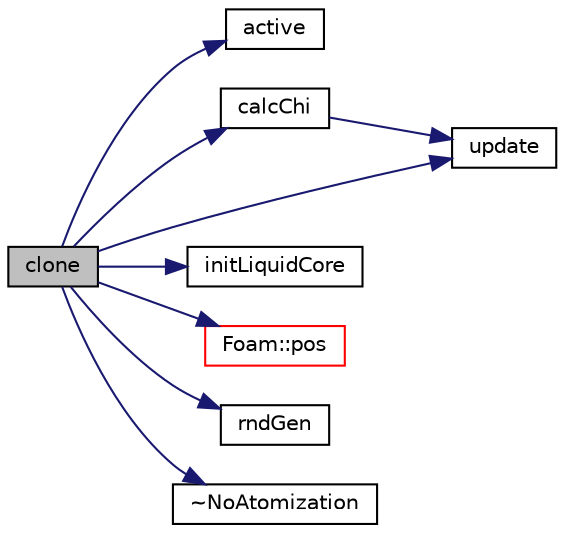 digraph "clone"
{
  bgcolor="transparent";
  edge [fontname="Helvetica",fontsize="10",labelfontname="Helvetica",labelfontsize="10"];
  node [fontname="Helvetica",fontsize="10",shape=record];
  rankdir="LR";
  Node1 [label="clone",height=0.2,width=0.4,color="black", fillcolor="grey75", style="filled", fontcolor="black"];
  Node1 -> Node2 [color="midnightblue",fontsize="10",style="solid",fontname="Helvetica"];
  Node2 [label="active",height=0.2,width=0.4,color="black",URL="$a01630.html#a6fd1dc792a0b98e6530a7383d4ef3074",tooltip="Flag to indicate whether model activates atomization model. "];
  Node1 -> Node3 [color="midnightblue",fontsize="10",style="solid",fontname="Helvetica"];
  Node3 [label="calcChi",height=0.2,width=0.4,color="black",URL="$a01630.html#a87c5526eccea5d220c151a79114cdbae",tooltip="Flag to indicate if chi needs to be calculated. "];
  Node3 -> Node4 [color="midnightblue",fontsize="10",style="solid",fontname="Helvetica"];
  Node4 [label="update",height=0.2,width=0.4,color="black",URL="$a01630.html#a1af5e6713393d02cc4941f7d863edb7a"];
  Node1 -> Node5 [color="midnightblue",fontsize="10",style="solid",fontname="Helvetica"];
  Node5 [label="initLiquidCore",height=0.2,width=0.4,color="black",URL="$a01630.html#a7c01c3ce401133b0389065e5cd373a7f",tooltip="Initial value of liquidCore. "];
  Node1 -> Node6 [color="midnightblue",fontsize="10",style="solid",fontname="Helvetica"];
  Node6 [label="Foam::pos",height=0.2,width=0.4,color="red",URL="$a10936.html#a09a190b59f3d01b258bca0fa964a6212"];
  Node1 -> Node7 [color="midnightblue",fontsize="10",style="solid",fontname="Helvetica"];
  Node7 [label="rndGen",height=0.2,width=0.4,color="black",URL="$a04572.html#a5131998e20f3c5a8bd03cf9b48cc76c7"];
  Node1 -> Node4 [color="midnightblue",fontsize="10",style="solid",fontname="Helvetica"];
  Node1 -> Node8 [color="midnightblue",fontsize="10",style="solid",fontname="Helvetica"];
  Node8 [label="~NoAtomization",height=0.2,width=0.4,color="black",URL="$a01630.html#a449147c087f4fc7f747f9830c37a61db",tooltip="Destructor. "];
}
